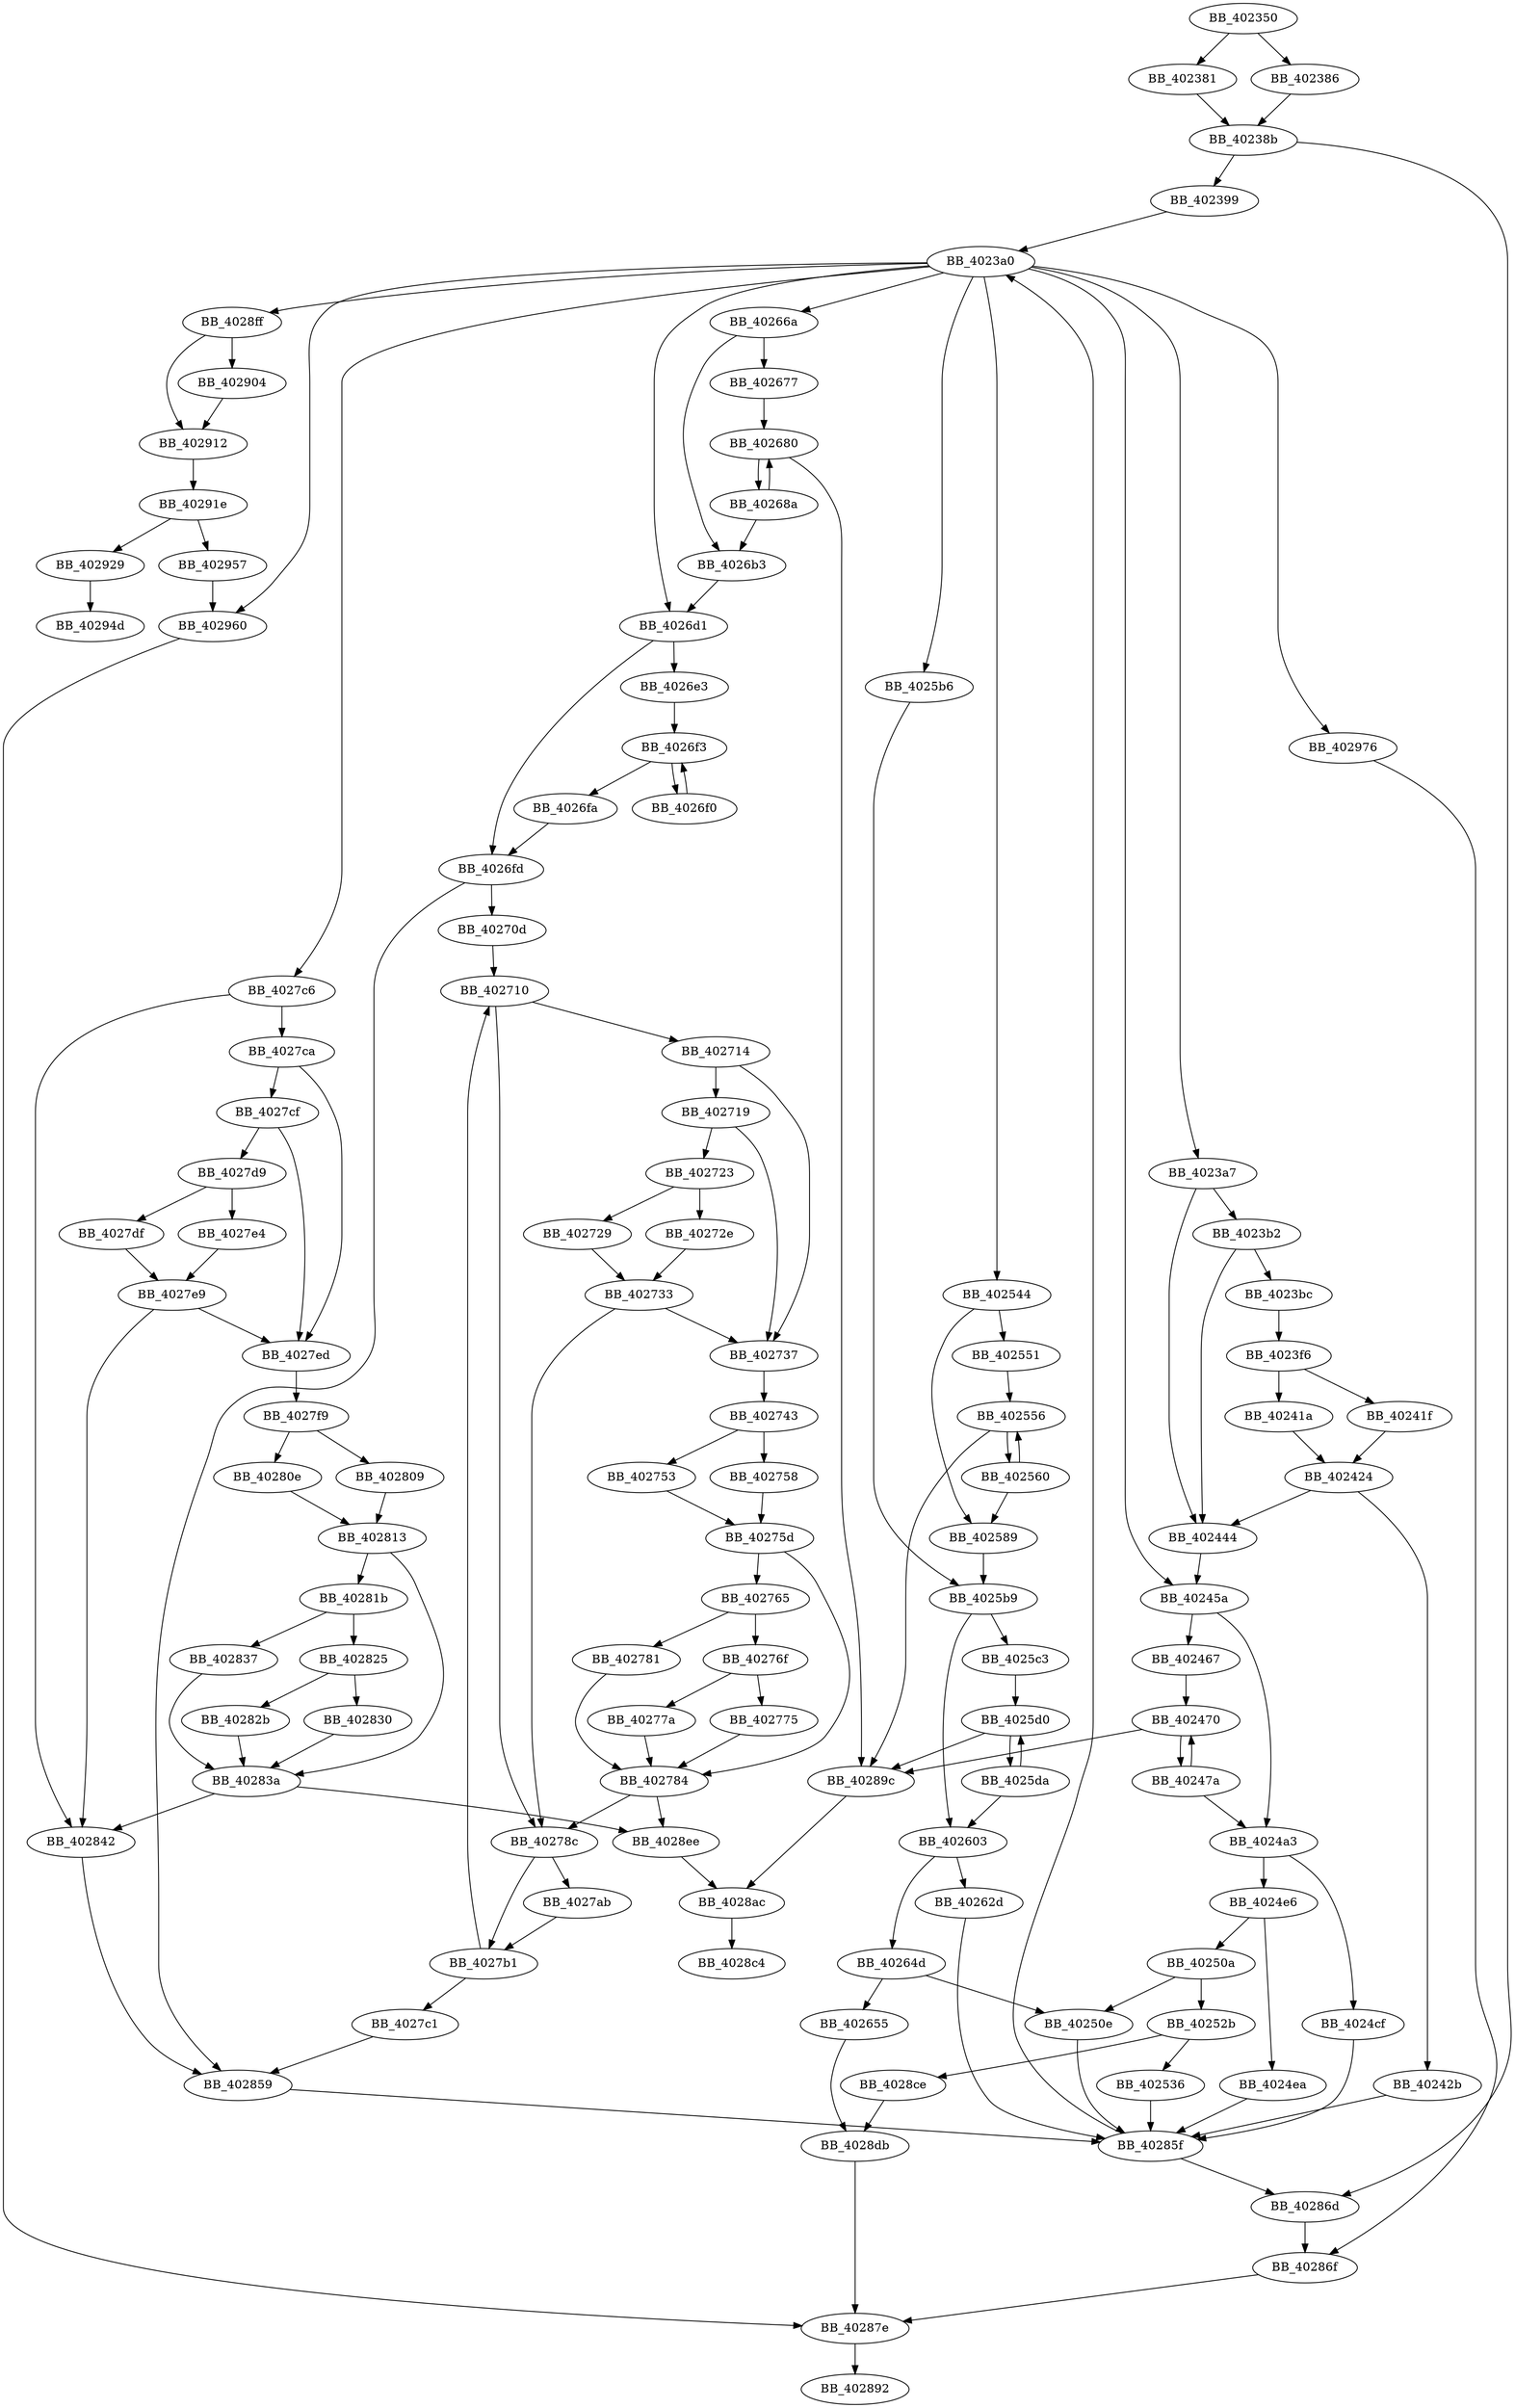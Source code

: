 DiGraph sub_402350{
BB_402350->BB_402381
BB_402350->BB_402386
BB_402381->BB_40238b
BB_402386->BB_40238b
BB_40238b->BB_402399
BB_40238b->BB_40286d
BB_402399->BB_4023a0
BB_4023a0->BB_4023a7
BB_4023a0->BB_40245a
BB_4023a0->BB_402544
BB_4023a0->BB_4025b6
BB_4023a0->BB_40266a
BB_4023a0->BB_4026d1
BB_4023a0->BB_4027c6
BB_4023a0->BB_4028ff
BB_4023a0->BB_402960
BB_4023a0->BB_402976
BB_4023a7->BB_4023b2
BB_4023a7->BB_402444
BB_4023b2->BB_4023bc
BB_4023b2->BB_402444
BB_4023bc->BB_4023f6
BB_4023f6->BB_40241a
BB_4023f6->BB_40241f
BB_40241a->BB_402424
BB_40241f->BB_402424
BB_402424->BB_40242b
BB_402424->BB_402444
BB_40242b->BB_40285f
BB_402444->BB_40245a
BB_40245a->BB_402467
BB_40245a->BB_4024a3
BB_402467->BB_402470
BB_402470->BB_40247a
BB_402470->BB_40289c
BB_40247a->BB_402470
BB_40247a->BB_4024a3
BB_4024a3->BB_4024cf
BB_4024a3->BB_4024e6
BB_4024cf->BB_40285f
BB_4024e6->BB_4024ea
BB_4024e6->BB_40250a
BB_4024ea->BB_40285f
BB_40250a->BB_40250e
BB_40250a->BB_40252b
BB_40250e->BB_40285f
BB_40252b->BB_402536
BB_40252b->BB_4028ce
BB_402536->BB_40285f
BB_402544->BB_402551
BB_402544->BB_402589
BB_402551->BB_402556
BB_402556->BB_402560
BB_402556->BB_40289c
BB_402560->BB_402556
BB_402560->BB_402589
BB_402589->BB_4025b9
BB_4025b6->BB_4025b9
BB_4025b9->BB_4025c3
BB_4025b9->BB_402603
BB_4025c3->BB_4025d0
BB_4025d0->BB_4025da
BB_4025d0->BB_40289c
BB_4025da->BB_4025d0
BB_4025da->BB_402603
BB_402603->BB_40262d
BB_402603->BB_40264d
BB_40262d->BB_40285f
BB_40264d->BB_40250e
BB_40264d->BB_402655
BB_402655->BB_4028db
BB_40266a->BB_402677
BB_40266a->BB_4026b3
BB_402677->BB_402680
BB_402680->BB_40268a
BB_402680->BB_40289c
BB_40268a->BB_402680
BB_40268a->BB_4026b3
BB_4026b3->BB_4026d1
BB_4026d1->BB_4026e3
BB_4026d1->BB_4026fd
BB_4026e3->BB_4026f3
BB_4026f0->BB_4026f3
BB_4026f3->BB_4026f0
BB_4026f3->BB_4026fa
BB_4026fa->BB_4026fd
BB_4026fd->BB_40270d
BB_4026fd->BB_402859
BB_40270d->BB_402710
BB_402710->BB_402714
BB_402710->BB_40278c
BB_402714->BB_402719
BB_402714->BB_402737
BB_402719->BB_402723
BB_402719->BB_402737
BB_402723->BB_402729
BB_402723->BB_40272e
BB_402729->BB_402733
BB_40272e->BB_402733
BB_402733->BB_402737
BB_402733->BB_40278c
BB_402737->BB_402743
BB_402743->BB_402753
BB_402743->BB_402758
BB_402753->BB_40275d
BB_402758->BB_40275d
BB_40275d->BB_402765
BB_40275d->BB_402784
BB_402765->BB_40276f
BB_402765->BB_402781
BB_40276f->BB_402775
BB_40276f->BB_40277a
BB_402775->BB_402784
BB_40277a->BB_402784
BB_402781->BB_402784
BB_402784->BB_40278c
BB_402784->BB_4028ee
BB_40278c->BB_4027ab
BB_40278c->BB_4027b1
BB_4027ab->BB_4027b1
BB_4027b1->BB_402710
BB_4027b1->BB_4027c1
BB_4027c1->BB_402859
BB_4027c6->BB_4027ca
BB_4027c6->BB_402842
BB_4027ca->BB_4027cf
BB_4027ca->BB_4027ed
BB_4027cf->BB_4027d9
BB_4027cf->BB_4027ed
BB_4027d9->BB_4027df
BB_4027d9->BB_4027e4
BB_4027df->BB_4027e9
BB_4027e4->BB_4027e9
BB_4027e9->BB_4027ed
BB_4027e9->BB_402842
BB_4027ed->BB_4027f9
BB_4027f9->BB_402809
BB_4027f9->BB_40280e
BB_402809->BB_402813
BB_40280e->BB_402813
BB_402813->BB_40281b
BB_402813->BB_40283a
BB_40281b->BB_402825
BB_40281b->BB_402837
BB_402825->BB_40282b
BB_402825->BB_402830
BB_40282b->BB_40283a
BB_402830->BB_40283a
BB_402837->BB_40283a
BB_40283a->BB_402842
BB_40283a->BB_4028ee
BB_402842->BB_402859
BB_402859->BB_40285f
BB_40285f->BB_4023a0
BB_40285f->BB_40286d
BB_40286d->BB_40286f
BB_40286f->BB_40287e
BB_40287e->BB_402892
BB_40289c->BB_4028ac
BB_4028ac->BB_4028c4
BB_4028ce->BB_4028db
BB_4028db->BB_40287e
BB_4028ee->BB_4028ac
BB_4028ff->BB_402904
BB_4028ff->BB_402912
BB_402904->BB_402912
BB_402912->BB_40291e
BB_40291e->BB_402929
BB_40291e->BB_402957
BB_402929->BB_40294d
BB_402957->BB_402960
BB_402960->BB_40287e
BB_402976->BB_40286f
}
